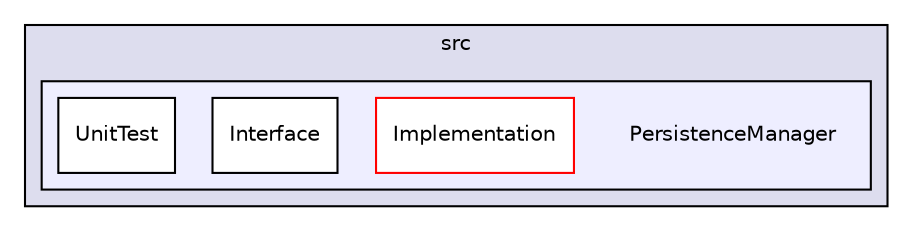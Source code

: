digraph "D:/Work/Programmieren/Java/D-MARLA/Implementation/R_Components/PersistenceManager/src/PersistenceManager" {
  compound=true
  node [ fontsize="10", fontname="Helvetica"];
  edge [ labelfontsize="10", labelfontname="Helvetica"];
  subgraph clusterdir_2baeb62e357eca96ff23f267392ebcf1 {
    graph [ bgcolor="#ddddee", pencolor="black", label="src" fontname="Helvetica", fontsize="10", URL="dir_2baeb62e357eca96ff23f267392ebcf1.html"]
  subgraph clusterdir_6056ab5e65ce6b8dc5c4650df0a28ca5 {
    graph [ bgcolor="#eeeeff", pencolor="black", label="" URL="dir_6056ab5e65ce6b8dc5c4650df0a28ca5.html"];
    dir_6056ab5e65ce6b8dc5c4650df0a28ca5 [shape=plaintext label="PersistenceManager"];
    dir_f15c8fcfc838d44e07d1db78dc9cafb7 [shape=box label="Implementation" color="red" fillcolor="white" style="filled" URL="dir_f15c8fcfc838d44e07d1db78dc9cafb7.html"];
    dir_2ff60b7c8e3a8dfffafa91cbb480caeb [shape=box label="Interface" color="black" fillcolor="white" style="filled" URL="dir_2ff60b7c8e3a8dfffafa91cbb480caeb.html"];
    dir_ff2b882b41561ffe893cb821f60f890b [shape=box label="UnitTest" color="black" fillcolor="white" style="filled" URL="dir_ff2b882b41561ffe893cb821f60f890b.html"];
  }
  }
}
